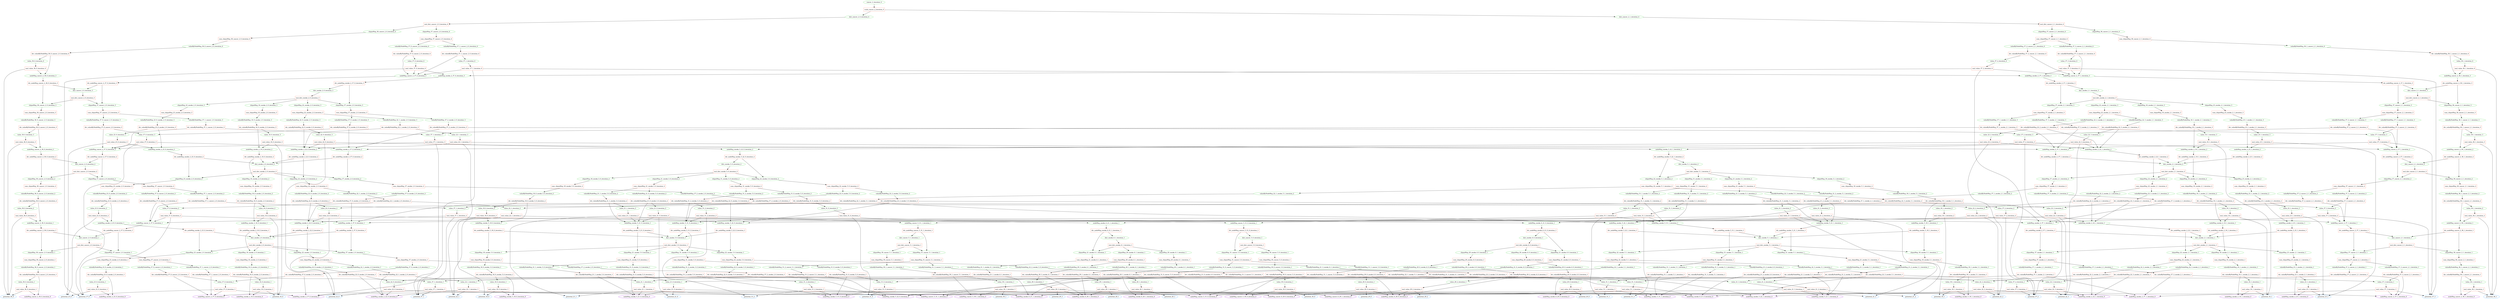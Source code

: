 digraph G {
0 [label="cancer_2_iteration_4", shape=oval, color=limegreen];
1 [label="scale_cancer_2_iteration_4", shape=box, color=tomato];
2 [label="dist_cancer_2_0_iteration_4", shape=oval, color=limegreen];
3 [label="mul_dist_cancer_2_0_iteration_4", shape=box, color=tomato];
4 [label="cliqueMsg_36_cancer_2_0_iteration_4", shape=oval, color=limegreen];
5 [label="sum_cliqueMsg_36_cancer_2_0_iteration_4", shape=box, color=tomato];
6 [label="valueByNodeMsg_36_0_cancer_2_0_iteration_4", shape=oval, color=limegreen];
7 [label="div_valueByNodeMsg_36_0_cancer_2_0_iteration_4", shape=box, color=tomato];
8 [label="value_36_0_iteration_4", shape=oval, color=limegreen];
9 [label="mul_value_36_0_iteration_4", shape=box, color=tomato];
10 [label="potential_36_0", shape=oval, color=dodgerblue];
11 [label="nodeMsg_cancer_2_36_0_iteration_3", shape=oval, color=limegreen];
12 [label="div_nodeMsg_cancer_2_36_0_iteration_3", shape=box, color=tomato];
13 [label="dist_cancer_2_0_iteration_3", shape=oval, color=limegreen];
14 [label="mul_dist_cancer_2_0_iteration_3", shape=box, color=tomato];
15 [label="cliqueMsg_36_cancer_2_0_iteration_3", shape=oval, color=limegreen];
16 [label="sum_cliqueMsg_36_cancer_2_0_iteration_3", shape=box, color=tomato];
17 [label="valueByNodeMsg_36_0_cancer_2_0_iteration_3", shape=oval, color=limegreen];
18 [label="div_valueByNodeMsg_36_0_cancer_2_0_iteration_3", shape=box, color=tomato];
19 [label="value_36_0_iteration_3", shape=oval, color=limegreen];
20 [label="mul_value_36_0_iteration_3", shape=box, color=tomato];
21 [label="nodeMsg_cancer_2_36_0_iteration_2", shape=oval, color=limegreen];
22 [label="div_nodeMsg_cancer_2_36_0_iteration_2", shape=box, color=tomato];
23 [label="dist_cancer_2_0_iteration_2", shape=oval, color=limegreen];
24 [label="mul_dist_cancer_2_0_iteration_2", shape=box, color=tomato];
25 [label="cliqueMsg_36_cancer_2_0_iteration_2", shape=oval, color=limegreen];
26 [label="sum_cliqueMsg_36_cancer_2_0_iteration_2", shape=box, color=tomato];
27 [label="valueByNodeMsg_36_0_cancer_2_0_iteration_2", shape=oval, color=limegreen];
28 [label="div_valueByNodeMsg_36_0_cancer_2_0_iteration_2", shape=box, color=tomato];
29 [label="value_36_0_iteration_2", shape=oval, color=limegreen];
30 [label="mul_value_36_0_iteration_2", shape=box, color=tomato];
31 [label="nodeMsg_cancer_2_36_0_iteration_1", shape=oval, color=limegreen];
32 [label="div_nodeMsg_cancer_2_36_0_iteration_1", shape=box, color=tomato];
33 [label="dist_cancer_2_0_iteration_1", shape=oval, color=limegreen];
34 [label="mul_dist_cancer_2_0_iteration_1", shape=box, color=tomato];
35 [label="cliqueMsg_36_cancer_2_0_iteration_1", shape=oval, color=limegreen];
36 [label="sum_cliqueMsg_36_cancer_2_0_iteration_1", shape=box, color=tomato];
37 [label="valueByNodeMsg_36_0_cancer_2_0_iteration_1", shape=oval, color=limegreen];
38 [label="div_valueByNodeMsg_36_0_cancer_2_0_iteration_1", shape=box, color=tomato];
39 [label="value_36_0_iteration_1", shape=oval, color=limegreen];
40 [label="mul_value_36_0_iteration_1", shape=box, color=tomato];
41 [label="nodeMsg_cancer_2_36_0_iteration_0", shape=oval, color=darkviolet];
42 [label="cliqueMsg_37_cancer_2_0_iteration_1", shape=oval, color=limegreen];
43 [label="sum_cliqueMsg_37_cancer_2_0_iteration_1", shape=box, color=tomato];
44 [label="valueByNodeMsg_37_0_cancer_2_0_iteration_1", shape=oval, color=limegreen];
45 [label="div_valueByNodeMsg_37_0_cancer_2_0_iteration_1", shape=box, color=tomato];
46 [label="value_37_0_iteration_1", shape=oval, color=limegreen];
47 [label="mul_value_37_0_iteration_1", shape=box, color=tomato];
48 [label="potential_37_0", shape=oval, color=dodgerblue];
49 [label="nodeMsg_smoke_2_37_0_iteration_0", shape=oval, color=darkviolet];
50 [label="nodeMsg_cancer_2_37_0_iteration_0", shape=oval, color=darkviolet];
51 [label="valueByNodeMsg_37_1_cancer_2_0_iteration_1", shape=oval, color=limegreen];
52 [label="div_valueByNodeMsg_37_1_cancer_2_0_iteration_1", shape=box, color=tomato];
53 [label="value_37_1_iteration_1", shape=oval, color=limegreen];
54 [label="mul_value_37_1_iteration_1", shape=box, color=tomato];
55 [label="potential_37_1", shape=oval, color=dodgerblue];
56 [label="nodeMsg_smoke_2_37_1_iteration_0", shape=oval, color=darkviolet];
57 [label="cliqueMsg_37_cancer_2_0_iteration_2", shape=oval, color=limegreen];
58 [label="sum_cliqueMsg_37_cancer_2_0_iteration_2", shape=box, color=tomato];
59 [label="valueByNodeMsg_37_0_cancer_2_0_iteration_2", shape=oval, color=limegreen];
60 [label="div_valueByNodeMsg_37_0_cancer_2_0_iteration_2", shape=box, color=tomato];
61 [label="value_37_0_iteration_2", shape=oval, color=limegreen];
62 [label="mul_value_37_0_iteration_2", shape=box, color=tomato];
63 [label="nodeMsg_smoke_2_37_0_iteration_1", shape=oval, color=limegreen];
64 [label="div_nodeMsg_smoke_2_37_0_iteration_1", shape=box, color=tomato];
65 [label="dist_smoke_2_0_iteration_1", shape=oval, color=limegreen];
66 [label="mul_dist_smoke_2_0_iteration_1", shape=box, color=tomato];
67 [label="cliqueMsg_16_smoke_2_0_iteration_1", shape=oval, color=limegreen];
68 [label="sum_cliqueMsg_16_smoke_2_0_iteration_1", shape=box, color=tomato];
69 [label="valueByNodeMsg_16_0_smoke_2_0_iteration_1", shape=oval, color=limegreen];
70 [label="div_valueByNodeMsg_16_0_smoke_2_0_iteration_1", shape=box, color=tomato];
71 [label="value_16_0_iteration_1", shape=oval, color=limegreen];
72 [label="mul_value_16_0_iteration_1", shape=box, color=tomato];
73 [label="potential_16_0", shape=oval, color=dodgerblue];
74 [label="nodeMsg_smoke_2_16_0_iteration_0", shape=oval, color=darkviolet];
75 [label="cliqueMsg_22_smoke_2_0_iteration_1", shape=oval, color=limegreen];
76 [label="sum_cliqueMsg_22_smoke_2_0_iteration_1", shape=box, color=tomato];
77 [label="valueByNodeMsg_22_0_smoke_2_0_iteration_1", shape=oval, color=limegreen];
78 [label="div_valueByNodeMsg_22_0_smoke_2_0_iteration_1", shape=box, color=tomato];
79 [label="value_22_0_iteration_1", shape=oval, color=limegreen];
80 [label="mul_value_22_0_iteration_1", shape=box, color=tomato];
81 [label="potential_22_0", shape=oval, color=dodgerblue];
82 [label="nodeMsg_smoke_5_22_0_iteration_0", shape=oval, color=darkviolet];
83 [label="nodeMsg_smoke_2_22_0_iteration_0", shape=oval, color=darkviolet];
84 [label="valueByNodeMsg_22_1_smoke_2_0_iteration_1", shape=oval, color=limegreen];
85 [label="div_valueByNodeMsg_22_1_smoke_2_0_iteration_1", shape=box, color=tomato];
86 [label="value_22_1_iteration_1", shape=oval, color=limegreen];
87 [label="mul_value_22_1_iteration_1", shape=box, color=tomato];
88 [label="potential_22_1", shape=oval, color=dodgerblue];
89 [label="nodeMsg_smoke_5_22_1_iteration_0", shape=oval, color=darkviolet];
90 [label="cliqueMsg_23_smoke_2_0_iteration_1", shape=oval, color=limegreen];
91 [label="sum_cliqueMsg_23_smoke_2_0_iteration_1", shape=box, color=tomato];
92 [label="valueByNodeMsg_23_0_smoke_2_0_iteration_1", shape=oval, color=limegreen];
93 [label="div_valueByNodeMsg_23_0_smoke_2_0_iteration_1", shape=box, color=tomato];
94 [label="value_23_0_iteration_1", shape=oval, color=limegreen];
95 [label="mul_value_23_0_iteration_1", shape=box, color=tomato];
96 [label="potential_23_0", shape=oval, color=dodgerblue];
97 [label="nodeMsg_smoke_2_23_0_iteration_0", shape=oval, color=darkviolet];
98 [label="cliqueMsg_37_smoke_2_0_iteration_1", shape=oval, color=limegreen];
99 [label="sum_cliqueMsg_37_smoke_2_0_iteration_1", shape=box, color=tomato];
100 [label="valueByNodeMsg_37_0_smoke_2_0_iteration_1", shape=oval, color=limegreen];
101 [label="div_valueByNodeMsg_37_0_smoke_2_0_iteration_1", shape=box, color=tomato];
102 [label="valueByNodeMsg_37_2_smoke_2_0_iteration_1", shape=oval, color=limegreen];
103 [label="div_valueByNodeMsg_37_2_smoke_2_0_iteration_1", shape=box, color=tomato];
104 [label="value_37_2_iteration_1", shape=oval, color=limegreen];
105 [label="mul_value_37_2_iteration_1", shape=box, color=tomato];
106 [label="potential_37_2", shape=oval, color=dodgerblue];
107 [label="nodeMsg_cancer_2_37_1_iteration_0", shape=oval, color=darkviolet];
108 [label="nodeMsg_cancer_2_37_0_iteration_1", shape=oval, color=limegreen];
109 [label="div_nodeMsg_cancer_2_37_0_iteration_1", shape=box, color=tomato];
110 [label="valueByNodeMsg_37_1_cancer_2_0_iteration_2", shape=oval, color=limegreen];
111 [label="div_valueByNodeMsg_37_1_cancer_2_0_iteration_2", shape=box, color=tomato];
112 [label="value_37_1_iteration_2", shape=oval, color=limegreen];
113 [label="mul_value_37_1_iteration_2", shape=box, color=tomato];
114 [label="nodeMsg_smoke_2_37_1_iteration_1", shape=oval, color=limegreen];
115 [label="div_nodeMsg_smoke_2_37_1_iteration_1", shape=box, color=tomato];
116 [label="dist_smoke_2_1_iteration_1", shape=oval, color=limegreen];
117 [label="mul_dist_smoke_2_1_iteration_1", shape=box, color=tomato];
118 [label="cliqueMsg_16_smoke_2_1_iteration_1", shape=oval, color=limegreen];
119 [label="sum_cliqueMsg_16_smoke_2_1_iteration_1", shape=box, color=tomato];
120 [label="valueByNodeMsg_16_1_smoke_2_1_iteration_1", shape=oval, color=limegreen];
121 [label="div_valueByNodeMsg_16_1_smoke_2_1_iteration_1", shape=box, color=tomato];
122 [label="value_16_1_iteration_1", shape=oval, color=limegreen];
123 [label="mul_value_16_1_iteration_1", shape=box, color=tomato];
124 [label="potential_16_1", shape=oval, color=dodgerblue];
125 [label="nodeMsg_smoke_2_16_1_iteration_0", shape=oval, color=darkviolet];
126 [label="cliqueMsg_22_smoke_2_1_iteration_1", shape=oval, color=limegreen];
127 [label="sum_cliqueMsg_22_smoke_2_1_iteration_1", shape=box, color=tomato];
128 [label="valueByNodeMsg_22_2_smoke_2_1_iteration_1", shape=oval, color=limegreen];
129 [label="div_valueByNodeMsg_22_2_smoke_2_1_iteration_1", shape=box, color=tomato];
130 [label="value_22_2_iteration_1", shape=oval, color=limegreen];
131 [label="mul_value_22_2_iteration_1", shape=box, color=tomato];
132 [label="potential_22_2", shape=oval, color=dodgerblue];
133 [label="nodeMsg_smoke_2_22_1_iteration_0", shape=oval, color=darkviolet];
134 [label="valueByNodeMsg_22_3_smoke_2_1_iteration_1", shape=oval, color=limegreen];
135 [label="div_valueByNodeMsg_22_3_smoke_2_1_iteration_1", shape=box, color=tomato];
136 [label="value_22_3_iteration_1", shape=oval, color=limegreen];
137 [label="mul_value_22_3_iteration_1", shape=box, color=tomato];
138 [label="potential_22_3", shape=oval, color=dodgerblue];
139 [label="cliqueMsg_23_smoke_2_1_iteration_1", shape=oval, color=limegreen];
140 [label="sum_cliqueMsg_23_smoke_2_1_iteration_1", shape=box, color=tomato];
141 [label="valueByNodeMsg_23_1_smoke_2_1_iteration_1", shape=oval, color=limegreen];
142 [label="div_valueByNodeMsg_23_1_smoke_2_1_iteration_1", shape=box, color=tomato];
143 [label="value_23_1_iteration_1", shape=oval, color=limegreen];
144 [label="mul_value_23_1_iteration_1", shape=box, color=tomato];
145 [label="potential_23_1", shape=oval, color=dodgerblue];
146 [label="nodeMsg_smoke_2_23_1_iteration_0", shape=oval, color=darkviolet];
147 [label="cliqueMsg_37_smoke_2_1_iteration_1", shape=oval, color=limegreen];
148 [label="sum_cliqueMsg_37_smoke_2_1_iteration_1", shape=box, color=tomato];
149 [label="valueByNodeMsg_37_1_smoke_2_1_iteration_1", shape=oval, color=limegreen];
150 [label="div_valueByNodeMsg_37_1_smoke_2_1_iteration_1", shape=box, color=tomato];
151 [label="valueByNodeMsg_37_3_smoke_2_1_iteration_1", shape=oval, color=limegreen];
152 [label="div_valueByNodeMsg_37_3_smoke_2_1_iteration_1", shape=box, color=tomato];
153 [label="value_37_3_iteration_1", shape=oval, color=limegreen];
154 [label="mul_value_37_3_iteration_1", shape=box, color=tomato];
155 [label="potential_37_3", shape=oval, color=dodgerblue];
156 [label="cliqueMsg_37_cancer_2_0_iteration_3", shape=oval, color=limegreen];
157 [label="sum_cliqueMsg_37_cancer_2_0_iteration_3", shape=box, color=tomato];
158 [label="valueByNodeMsg_37_0_cancer_2_0_iteration_3", shape=oval, color=limegreen];
159 [label="div_valueByNodeMsg_37_0_cancer_2_0_iteration_3", shape=box, color=tomato];
160 [label="value_37_0_iteration_3", shape=oval, color=limegreen];
161 [label="mul_value_37_0_iteration_3", shape=box, color=tomato];
162 [label="nodeMsg_smoke_2_37_0_iteration_2", shape=oval, color=limegreen];
163 [label="div_nodeMsg_smoke_2_37_0_iteration_2", shape=box, color=tomato];
164 [label="dist_smoke_2_0_iteration_2", shape=oval, color=limegreen];
165 [label="mul_dist_smoke_2_0_iteration_2", shape=box, color=tomato];
166 [label="cliqueMsg_16_smoke_2_0_iteration_2", shape=oval, color=limegreen];
167 [label="sum_cliqueMsg_16_smoke_2_0_iteration_2", shape=box, color=tomato];
168 [label="valueByNodeMsg_16_0_smoke_2_0_iteration_2", shape=oval, color=limegreen];
169 [label="div_valueByNodeMsg_16_0_smoke_2_0_iteration_2", shape=box, color=tomato];
170 [label="value_16_0_iteration_2", shape=oval, color=limegreen];
171 [label="mul_value_16_0_iteration_2", shape=box, color=tomato];
172 [label="nodeMsg_smoke_2_16_0_iteration_1", shape=oval, color=limegreen];
173 [label="div_nodeMsg_smoke_2_16_0_iteration_1", shape=box, color=tomato];
174 [label="cliqueMsg_22_smoke_2_0_iteration_2", shape=oval, color=limegreen];
175 [label="sum_cliqueMsg_22_smoke_2_0_iteration_2", shape=box, color=tomato];
176 [label="valueByNodeMsg_22_0_smoke_2_0_iteration_2", shape=oval, color=limegreen];
177 [label="div_valueByNodeMsg_22_0_smoke_2_0_iteration_2", shape=box, color=tomato];
178 [label="value_22_0_iteration_2", shape=oval, color=limegreen];
179 [label="mul_value_22_0_iteration_2", shape=box, color=tomato];
180 [label="nodeMsg_smoke_5_22_0_iteration_1", shape=oval, color=limegreen];
181 [label="div_nodeMsg_smoke_5_22_0_iteration_1", shape=box, color=tomato];
182 [label="dist_smoke_5_0_iteration_1", shape=oval, color=limegreen];
183 [label="mul_dist_smoke_5_0_iteration_1", shape=box, color=tomato];
184 [label="cliqueMsg_18_smoke_5_0_iteration_1", shape=oval, color=limegreen];
185 [label="sum_cliqueMsg_18_smoke_5_0_iteration_1", shape=box, color=tomato];
186 [label="valueByNodeMsg_18_0_smoke_5_0_iteration_1", shape=oval, color=limegreen];
187 [label="div_valueByNodeMsg_18_0_smoke_5_0_iteration_1", shape=box, color=tomato];
188 [label="value_18_0_iteration_1", shape=oval, color=limegreen];
189 [label="mul_value_18_0_iteration_1", shape=box, color=tomato];
190 [label="potential_18_0", shape=oval, color=dodgerblue];
191 [label="nodeMsg_smoke_5_18_0_iteration_0", shape=oval, color=darkviolet];
192 [label="cliqueMsg_21_smoke_5_0_iteration_1", shape=oval, color=limegreen];
193 [label="sum_cliqueMsg_21_smoke_5_0_iteration_1", shape=box, color=tomato];
194 [label="valueByNodeMsg_21_0_smoke_5_0_iteration_1", shape=oval, color=limegreen];
195 [label="div_valueByNodeMsg_21_0_smoke_5_0_iteration_1", shape=box, color=tomato];
196 [label="value_21_0_iteration_1", shape=oval, color=limegreen];
197 [label="mul_value_21_0_iteration_1", shape=box, color=tomato];
198 [label="potential_21_0", shape=oval, color=dodgerblue];
199 [label="nodeMsg_smoke_6_21_0_iteration_0", shape=oval, color=darkviolet];
200 [label="nodeMsg_smoke_5_21_0_iteration_0", shape=oval, color=darkviolet];
201 [label="valueByNodeMsg_21_1_smoke_5_0_iteration_1", shape=oval, color=limegreen];
202 [label="div_valueByNodeMsg_21_1_smoke_5_0_iteration_1", shape=box, color=tomato];
203 [label="value_21_1_iteration_1", shape=oval, color=limegreen];
204 [label="mul_value_21_1_iteration_1", shape=box, color=tomato];
205 [label="potential_21_1", shape=oval, color=dodgerblue];
206 [label="nodeMsg_smoke_6_21_1_iteration_0", shape=oval, color=darkviolet];
207 [label="cliqueMsg_22_smoke_5_0_iteration_1", shape=oval, color=limegreen];
208 [label="sum_cliqueMsg_22_smoke_5_0_iteration_1", shape=box, color=tomato];
209 [label="valueByNodeMsg_22_0_smoke_5_0_iteration_1", shape=oval, color=limegreen];
210 [label="div_valueByNodeMsg_22_0_smoke_5_0_iteration_1", shape=box, color=tomato];
211 [label="valueByNodeMsg_22_2_smoke_5_0_iteration_1", shape=oval, color=limegreen];
212 [label="div_valueByNodeMsg_22_2_smoke_5_0_iteration_1", shape=box, color=tomato];
213 [label="cliqueMsg_31_smoke_5_0_iteration_1", shape=oval, color=limegreen];
214 [label="sum_cliqueMsg_31_smoke_5_0_iteration_1", shape=box, color=tomato];
215 [label="valueByNodeMsg_31_0_smoke_5_0_iteration_1", shape=oval, color=limegreen];
216 [label="div_valueByNodeMsg_31_0_smoke_5_0_iteration_1", shape=box, color=tomato];
217 [label="value_31_0_iteration_1", shape=oval, color=limegreen];
218 [label="mul_value_31_0_iteration_1", shape=box, color=tomato];
219 [label="potential_31_0", shape=oval, color=dodgerblue];
220 [label="nodeMsg_smoke_5_31_0_iteration_0", shape=oval, color=darkviolet];
221 [label="nodeMsg_cancer_5_31_0_iteration_0", shape=oval, color=darkviolet];
222 [label="valueByNodeMsg_31_2_smoke_5_0_iteration_1", shape=oval, color=limegreen];
223 [label="div_valueByNodeMsg_31_2_smoke_5_0_iteration_1", shape=box, color=tomato];
224 [label="value_31_2_iteration_1", shape=oval, color=limegreen];
225 [label="mul_value_31_2_iteration_1", shape=box, color=tomato];
226 [label="potential_31_2", shape=oval, color=dodgerblue];
227 [label="nodeMsg_cancer_5_31_1_iteration_0", shape=oval, color=darkviolet];
228 [label="nodeMsg_smoke_2_22_0_iteration_1", shape=oval, color=limegreen];
229 [label="div_nodeMsg_smoke_2_22_0_iteration_1", shape=box, color=tomato];
230 [label="valueByNodeMsg_22_1_smoke_2_0_iteration_2", shape=oval, color=limegreen];
231 [label="div_valueByNodeMsg_22_1_smoke_2_0_iteration_2", shape=box, color=tomato];
232 [label="value_22_1_iteration_2", shape=oval, color=limegreen];
233 [label="mul_value_22_1_iteration_2", shape=box, color=tomato];
234 [label="nodeMsg_smoke_5_22_1_iteration_1", shape=oval, color=limegreen];
235 [label="div_nodeMsg_smoke_5_22_1_iteration_1", shape=box, color=tomato];
236 [label="dist_smoke_5_1_iteration_1", shape=oval, color=limegreen];
237 [label="mul_dist_smoke_5_1_iteration_1", shape=box, color=tomato];
238 [label="cliqueMsg_18_smoke_5_1_iteration_1", shape=oval, color=limegreen];
239 [label="sum_cliqueMsg_18_smoke_5_1_iteration_1", shape=box, color=tomato];
240 [label="valueByNodeMsg_18_1_smoke_5_1_iteration_1", shape=oval, color=limegreen];
241 [label="div_valueByNodeMsg_18_1_smoke_5_1_iteration_1", shape=box, color=tomato];
242 [label="value_18_1_iteration_1", shape=oval, color=limegreen];
243 [label="mul_value_18_1_iteration_1", shape=box, color=tomato];
244 [label="potential_18_1", shape=oval, color=dodgerblue];
245 [label="nodeMsg_smoke_5_18_1_iteration_0", shape=oval, color=darkviolet];
246 [label="cliqueMsg_21_smoke_5_1_iteration_1", shape=oval, color=limegreen];
247 [label="sum_cliqueMsg_21_smoke_5_1_iteration_1", shape=box, color=tomato];
248 [label="valueByNodeMsg_21_2_smoke_5_1_iteration_1", shape=oval, color=limegreen];
249 [label="div_valueByNodeMsg_21_2_smoke_5_1_iteration_1", shape=box, color=tomato];
250 [label="value_21_2_iteration_1", shape=oval, color=limegreen];
251 [label="mul_value_21_2_iteration_1", shape=box, color=tomato];
252 [label="potential_21_2", shape=oval, color=dodgerblue];
253 [label="nodeMsg_smoke_5_21_1_iteration_0", shape=oval, color=darkviolet];
254 [label="valueByNodeMsg_21_3_smoke_5_1_iteration_1", shape=oval, color=limegreen];
255 [label="div_valueByNodeMsg_21_3_smoke_5_1_iteration_1", shape=box, color=tomato];
256 [label="value_21_3_iteration_1", shape=oval, color=limegreen];
257 [label="mul_value_21_3_iteration_1", shape=box, color=tomato];
258 [label="potential_21_3", shape=oval, color=dodgerblue];
259 [label="cliqueMsg_22_smoke_5_1_iteration_1", shape=oval, color=limegreen];
260 [label="sum_cliqueMsg_22_smoke_5_1_iteration_1", shape=box, color=tomato];
261 [label="valueByNodeMsg_22_1_smoke_5_1_iteration_1", shape=oval, color=limegreen];
262 [label="div_valueByNodeMsg_22_1_smoke_5_1_iteration_1", shape=box, color=tomato];
263 [label="valueByNodeMsg_22_3_smoke_5_1_iteration_1", shape=oval, color=limegreen];
264 [label="div_valueByNodeMsg_22_3_smoke_5_1_iteration_1", shape=box, color=tomato];
265 [label="cliqueMsg_31_smoke_5_1_iteration_1", shape=oval, color=limegreen];
266 [label="sum_cliqueMsg_31_smoke_5_1_iteration_1", shape=box, color=tomato];
267 [label="valueByNodeMsg_31_1_smoke_5_1_iteration_1", shape=oval, color=limegreen];
268 [label="div_valueByNodeMsg_31_1_smoke_5_1_iteration_1", shape=box, color=tomato];
269 [label="value_31_1_iteration_1", shape=oval, color=limegreen];
270 [label="mul_value_31_1_iteration_1", shape=box, color=tomato];
271 [label="potential_31_1", shape=oval, color=dodgerblue];
272 [label="nodeMsg_smoke_5_31_1_iteration_0", shape=oval, color=darkviolet];
273 [label="valueByNodeMsg_31_3_smoke_5_1_iteration_1", shape=oval, color=limegreen];
274 [label="div_valueByNodeMsg_31_3_smoke_5_1_iteration_1", shape=box, color=tomato];
275 [label="value_31_3_iteration_1", shape=oval, color=limegreen];
276 [label="mul_value_31_3_iteration_1", shape=box, color=tomato];
277 [label="potential_31_3", shape=oval, color=dodgerblue];
278 [label="cliqueMsg_23_smoke_2_0_iteration_2", shape=oval, color=limegreen];
279 [label="sum_cliqueMsg_23_smoke_2_0_iteration_2", shape=box, color=tomato];
280 [label="valueByNodeMsg_23_0_smoke_2_0_iteration_2", shape=oval, color=limegreen];
281 [label="div_valueByNodeMsg_23_0_smoke_2_0_iteration_2", shape=box, color=tomato];
282 [label="value_23_0_iteration_2", shape=oval, color=limegreen];
283 [label="mul_value_23_0_iteration_2", shape=box, color=tomato];
284 [label="nodeMsg_smoke_2_23_0_iteration_1", shape=oval, color=limegreen];
285 [label="div_nodeMsg_smoke_2_23_0_iteration_1", shape=box, color=tomato];
286 [label="cliqueMsg_37_smoke_2_0_iteration_2", shape=oval, color=limegreen];
287 [label="sum_cliqueMsg_37_smoke_2_0_iteration_2", shape=box, color=tomato];
288 [label="valueByNodeMsg_37_0_smoke_2_0_iteration_2", shape=oval, color=limegreen];
289 [label="div_valueByNodeMsg_37_0_smoke_2_0_iteration_2", shape=box, color=tomato];
290 [label="valueByNodeMsg_37_2_smoke_2_0_iteration_2", shape=oval, color=limegreen];
291 [label="div_valueByNodeMsg_37_2_smoke_2_0_iteration_2", shape=box, color=tomato];
292 [label="value_37_2_iteration_2", shape=oval, color=limegreen];
293 [label="mul_value_37_2_iteration_2", shape=box, color=tomato];
294 [label="nodeMsg_cancer_2_37_1_iteration_1", shape=oval, color=limegreen];
295 [label="div_nodeMsg_cancer_2_37_1_iteration_1", shape=box, color=tomato];
296 [label="dist_cancer_2_1_iteration_1", shape=oval, color=limegreen];
297 [label="mul_dist_cancer_2_1_iteration_1", shape=box, color=tomato];
298 [label="cliqueMsg_36_cancer_2_1_iteration_1", shape=oval, color=limegreen];
299 [label="sum_cliqueMsg_36_cancer_2_1_iteration_1", shape=box, color=tomato];
300 [label="valueByNodeMsg_36_1_cancer_2_1_iteration_1", shape=oval, color=limegreen];
301 [label="div_valueByNodeMsg_36_1_cancer_2_1_iteration_1", shape=box, color=tomato];
302 [label="value_36_1_iteration_1", shape=oval, color=limegreen];
303 [label="mul_value_36_1_iteration_1", shape=box, color=tomato];
304 [label="potential_36_1", shape=oval, color=dodgerblue];
305 [label="nodeMsg_cancer_2_36_1_iteration_0", shape=oval, color=darkviolet];
306 [label="cliqueMsg_37_cancer_2_1_iteration_1", shape=oval, color=limegreen];
307 [label="sum_cliqueMsg_37_cancer_2_1_iteration_1", shape=box, color=tomato];
308 [label="valueByNodeMsg_37_2_cancer_2_1_iteration_1", shape=oval, color=limegreen];
309 [label="div_valueByNodeMsg_37_2_cancer_2_1_iteration_1", shape=box, color=tomato];
310 [label="valueByNodeMsg_37_3_cancer_2_1_iteration_1", shape=oval, color=limegreen];
311 [label="div_valueByNodeMsg_37_3_cancer_2_1_iteration_1", shape=box, color=tomato];
312 [label="nodeMsg_cancer_2_37_0_iteration_2", shape=oval, color=limegreen];
313 [label="div_nodeMsg_cancer_2_37_0_iteration_2", shape=box, color=tomato];
314 [label="valueByNodeMsg_37_1_cancer_2_0_iteration_3", shape=oval, color=limegreen];
315 [label="div_valueByNodeMsg_37_1_cancer_2_0_iteration_3", shape=box, color=tomato];
316 [label="value_37_1_iteration_3", shape=oval, color=limegreen];
317 [label="mul_value_37_1_iteration_3", shape=box, color=tomato];
318 [label="nodeMsg_smoke_2_37_1_iteration_2", shape=oval, color=limegreen];
319 [label="div_nodeMsg_smoke_2_37_1_iteration_2", shape=box, color=tomato];
320 [label="dist_smoke_2_1_iteration_2", shape=oval, color=limegreen];
321 [label="mul_dist_smoke_2_1_iteration_2", shape=box, color=tomato];
322 [label="cliqueMsg_16_smoke_2_1_iteration_2", shape=oval, color=limegreen];
323 [label="sum_cliqueMsg_16_smoke_2_1_iteration_2", shape=box, color=tomato];
324 [label="valueByNodeMsg_16_1_smoke_2_1_iteration_2", shape=oval, color=limegreen];
325 [label="div_valueByNodeMsg_16_1_smoke_2_1_iteration_2", shape=box, color=tomato];
326 [label="value_16_1_iteration_2", shape=oval, color=limegreen];
327 [label="mul_value_16_1_iteration_2", shape=box, color=tomato];
328 [label="nodeMsg_smoke_2_16_1_iteration_1", shape=oval, color=limegreen];
329 [label="div_nodeMsg_smoke_2_16_1_iteration_1", shape=box, color=tomato];
330 [label="cliqueMsg_22_smoke_2_1_iteration_2", shape=oval, color=limegreen];
331 [label="sum_cliqueMsg_22_smoke_2_1_iteration_2", shape=box, color=tomato];
332 [label="valueByNodeMsg_22_2_smoke_2_1_iteration_2", shape=oval, color=limegreen];
333 [label="div_valueByNodeMsg_22_2_smoke_2_1_iteration_2", shape=box, color=tomato];
334 [label="value_22_2_iteration_2", shape=oval, color=limegreen];
335 [label="mul_value_22_2_iteration_2", shape=box, color=tomato];
336 [label="nodeMsg_smoke_2_22_1_iteration_1", shape=oval, color=limegreen];
337 [label="div_nodeMsg_smoke_2_22_1_iteration_1", shape=box, color=tomato];
338 [label="valueByNodeMsg_22_3_smoke_2_1_iteration_2", shape=oval, color=limegreen];
339 [label="div_valueByNodeMsg_22_3_smoke_2_1_iteration_2", shape=box, color=tomato];
340 [label="value_22_3_iteration_2", shape=oval, color=limegreen];
341 [label="mul_value_22_3_iteration_2", shape=box, color=tomato];
342 [label="cliqueMsg_23_smoke_2_1_iteration_2", shape=oval, color=limegreen];
343 [label="sum_cliqueMsg_23_smoke_2_1_iteration_2", shape=box, color=tomato];
344 [label="valueByNodeMsg_23_1_smoke_2_1_iteration_2", shape=oval, color=limegreen];
345 [label="div_valueByNodeMsg_23_1_smoke_2_1_iteration_2", shape=box, color=tomato];
346 [label="value_23_1_iteration_2", shape=oval, color=limegreen];
347 [label="mul_value_23_1_iteration_2", shape=box, color=tomato];
348 [label="nodeMsg_smoke_2_23_1_iteration_1", shape=oval, color=limegreen];
349 [label="div_nodeMsg_smoke_2_23_1_iteration_1", shape=box, color=tomato];
350 [label="cliqueMsg_37_smoke_2_1_iteration_2", shape=oval, color=limegreen];
351 [label="sum_cliqueMsg_37_smoke_2_1_iteration_2", shape=box, color=tomato];
352 [label="valueByNodeMsg_37_1_smoke_2_1_iteration_2", shape=oval, color=limegreen];
353 [label="div_valueByNodeMsg_37_1_smoke_2_1_iteration_2", shape=box, color=tomato];
354 [label="valueByNodeMsg_37_3_smoke_2_1_iteration_2", shape=oval, color=limegreen];
355 [label="div_valueByNodeMsg_37_3_smoke_2_1_iteration_2", shape=box, color=tomato];
356 [label="value_37_3_iteration_2", shape=oval, color=limegreen];
357 [label="mul_value_37_3_iteration_2", shape=box, color=tomato];
358 [label="cliqueMsg_37_cancer_2_0_iteration_4", shape=oval, color=limegreen];
359 [label="sum_cliqueMsg_37_cancer_2_0_iteration_4", shape=box, color=tomato];
360 [label="valueByNodeMsg_37_0_cancer_2_0_iteration_4", shape=oval, color=limegreen];
361 [label="div_valueByNodeMsg_37_0_cancer_2_0_iteration_4", shape=box, color=tomato];
362 [label="value_37_0_iteration_4", shape=oval, color=limegreen];
363 [label="mul_value_37_0_iteration_4", shape=box, color=tomato];
364 [label="nodeMsg_smoke_2_37_0_iteration_3", shape=oval, color=limegreen];
365 [label="div_nodeMsg_smoke_2_37_0_iteration_3", shape=box, color=tomato];
366 [label="dist_smoke_2_0_iteration_3", shape=oval, color=limegreen];
367 [label="mul_dist_smoke_2_0_iteration_3", shape=box, color=tomato];
368 [label="cliqueMsg_16_smoke_2_0_iteration_3", shape=oval, color=limegreen];
369 [label="sum_cliqueMsg_16_smoke_2_0_iteration_3", shape=box, color=tomato];
370 [label="valueByNodeMsg_16_0_smoke_2_0_iteration_3", shape=oval, color=limegreen];
371 [label="div_valueByNodeMsg_16_0_smoke_2_0_iteration_3", shape=box, color=tomato];
372 [label="value_16_0_iteration_3", shape=oval, color=limegreen];
373 [label="mul_value_16_0_iteration_3", shape=box, color=tomato];
374 [label="nodeMsg_smoke_2_16_0_iteration_2", shape=oval, color=limegreen];
375 [label="div_nodeMsg_smoke_2_16_0_iteration_2", shape=box, color=tomato];
376 [label="cliqueMsg_22_smoke_2_0_iteration_3", shape=oval, color=limegreen];
377 [label="sum_cliqueMsg_22_smoke_2_0_iteration_3", shape=box, color=tomato];
378 [label="valueByNodeMsg_22_0_smoke_2_0_iteration_3", shape=oval, color=limegreen];
379 [label="div_valueByNodeMsg_22_0_smoke_2_0_iteration_3", shape=box, color=tomato];
380 [label="value_22_0_iteration_3", shape=oval, color=limegreen];
381 [label="mul_value_22_0_iteration_3", shape=box, color=tomato];
382 [label="nodeMsg_smoke_5_22_0_iteration_2", shape=oval, color=limegreen];
383 [label="div_nodeMsg_smoke_5_22_0_iteration_2", shape=box, color=tomato];
384 [label="dist_smoke_5_0_iteration_2", shape=oval, color=limegreen];
385 [label="mul_dist_smoke_5_0_iteration_2", shape=box, color=tomato];
386 [label="cliqueMsg_18_smoke_5_0_iteration_2", shape=oval, color=limegreen];
387 [label="sum_cliqueMsg_18_smoke_5_0_iteration_2", shape=box, color=tomato];
388 [label="valueByNodeMsg_18_0_smoke_5_0_iteration_2", shape=oval, color=limegreen];
389 [label="div_valueByNodeMsg_18_0_smoke_5_0_iteration_2", shape=box, color=tomato];
390 [label="value_18_0_iteration_2", shape=oval, color=limegreen];
391 [label="mul_value_18_0_iteration_2", shape=box, color=tomato];
392 [label="nodeMsg_smoke_5_18_0_iteration_1", shape=oval, color=limegreen];
393 [label="div_nodeMsg_smoke_5_18_0_iteration_1", shape=box, color=tomato];
394 [label="cliqueMsg_21_smoke_5_0_iteration_2", shape=oval, color=limegreen];
395 [label="sum_cliqueMsg_21_smoke_5_0_iteration_2", shape=box, color=tomato];
396 [label="valueByNodeMsg_21_0_smoke_5_0_iteration_2", shape=oval, color=limegreen];
397 [label="div_valueByNodeMsg_21_0_smoke_5_0_iteration_2", shape=box, color=tomato];
398 [label="value_21_0_iteration_2", shape=oval, color=limegreen];
399 [label="mul_value_21_0_iteration_2", shape=box, color=tomato];
400 [label="nodeMsg_smoke_6_21_0_iteration_1", shape=oval, color=limegreen];
401 [label="div_nodeMsg_smoke_6_21_0_iteration_1", shape=box, color=tomato];
402 [label="dist_smoke_6_0_iteration_1", shape=oval, color=limegreen];
403 [label="mul_dist_smoke_6_0_iteration_1", shape=box, color=tomato];
404 [label="cliqueMsg_20_smoke_6_0_iteration_1", shape=oval, color=limegreen];
405 [label="sum_cliqueMsg_20_smoke_6_0_iteration_1", shape=box, color=tomato];
406 [label="valueByNodeMsg_20_0_smoke_6_0_iteration_1", shape=oval, color=limegreen];
407 [label="div_valueByNodeMsg_20_0_smoke_6_0_iteration_1", shape=box, color=tomato];
408 [label="value_20_0_iteration_1", shape=oval, color=limegreen];
409 [label="mul_value_20_0_iteration_1", shape=box, color=tomato];
410 [label="potential_20_0", shape=oval, color=dodgerblue];
411 [label="nodeMsg_smoke_6_20_0_iteration_0", shape=oval, color=darkviolet];
412 [label="cliqueMsg_21_smoke_6_0_iteration_1", shape=oval, color=limegreen];
413 [label="sum_cliqueMsg_21_smoke_6_0_iteration_1", shape=box, color=tomato];
414 [label="valueByNodeMsg_21_0_smoke_6_0_iteration_1", shape=oval, color=limegreen];
415 [label="div_valueByNodeMsg_21_0_smoke_6_0_iteration_1", shape=box, color=tomato];
416 [label="valueByNodeMsg_21_2_smoke_6_0_iteration_1", shape=oval, color=limegreen];
417 [label="div_valueByNodeMsg_21_2_smoke_6_0_iteration_1", shape=box, color=tomato];
418 [label="cliqueMsg_29_smoke_6_0_iteration_1", shape=oval, color=limegreen];
419 [label="sum_cliqueMsg_29_smoke_6_0_iteration_1", shape=box, color=tomato];
420 [label="valueByNodeMsg_29_0_smoke_6_0_iteration_1", shape=oval, color=limegreen];
421 [label="div_valueByNodeMsg_29_0_smoke_6_0_iteration_1", shape=box, color=tomato];
422 [label="value_29_0_iteration_1", shape=oval, color=limegreen];
423 [label="mul_value_29_0_iteration_1", shape=box, color=tomato];
424 [label="potential_29_0", shape=oval, color=dodgerblue];
425 [label="nodeMsg_smoke_6_29_0_iteration_0", shape=oval, color=darkviolet];
426 [label="nodeMsg_cancer_6_29_0_iteration_0", shape=oval, color=darkviolet];
427 [label="valueByNodeMsg_29_2_smoke_6_0_iteration_1", shape=oval, color=limegreen];
428 [label="div_valueByNodeMsg_29_2_smoke_6_0_iteration_1", shape=box, color=tomato];
429 [label="value_29_2_iteration_1", shape=oval, color=limegreen];
430 [label="mul_value_29_2_iteration_1", shape=box, color=tomato];
431 [label="potential_29_2", shape=oval, color=dodgerblue];
432 [label="nodeMsg_cancer_6_29_1_iteration_0", shape=oval, color=darkviolet];
433 [label="nodeMsg_smoke_5_21_0_iteration_1", shape=oval, color=limegreen];
434 [label="div_nodeMsg_smoke_5_21_0_iteration_1", shape=box, color=tomato];
435 [label="valueByNodeMsg_21_1_smoke_5_0_iteration_2", shape=oval, color=limegreen];
436 [label="div_valueByNodeMsg_21_1_smoke_5_0_iteration_2", shape=box, color=tomato];
437 [label="value_21_1_iteration_2", shape=oval, color=limegreen];
438 [label="mul_value_21_1_iteration_2", shape=box, color=tomato];
439 [label="nodeMsg_smoke_6_21_1_iteration_1", shape=oval, color=limegreen];
440 [label="div_nodeMsg_smoke_6_21_1_iteration_1", shape=box, color=tomato];
441 [label="dist_smoke_6_1_iteration_1", shape=oval, color=limegreen];
442 [label="mul_dist_smoke_6_1_iteration_1", shape=box, color=tomato];
443 [label="cliqueMsg_20_smoke_6_1_iteration_1", shape=oval, color=limegreen];
444 [label="sum_cliqueMsg_20_smoke_6_1_iteration_1", shape=box, color=tomato];
445 [label="valueByNodeMsg_20_1_smoke_6_1_iteration_1", shape=oval, color=limegreen];
446 [label="div_valueByNodeMsg_20_1_smoke_6_1_iteration_1", shape=box, color=tomato];
447 [label="value_20_1_iteration_1", shape=oval, color=limegreen];
448 [label="mul_value_20_1_iteration_1", shape=box, color=tomato];
449 [label="potential_20_1", shape=oval, color=dodgerblue];
450 [label="nodeMsg_smoke_6_20_1_iteration_0", shape=oval, color=darkviolet];
451 [label="cliqueMsg_21_smoke_6_1_iteration_1", shape=oval, color=limegreen];
452 [label="sum_cliqueMsg_21_smoke_6_1_iteration_1", shape=box, color=tomato];
453 [label="valueByNodeMsg_21_1_smoke_6_1_iteration_1", shape=oval, color=limegreen];
454 [label="div_valueByNodeMsg_21_1_smoke_6_1_iteration_1", shape=box, color=tomato];
455 [label="valueByNodeMsg_21_3_smoke_6_1_iteration_1", shape=oval, color=limegreen];
456 [label="div_valueByNodeMsg_21_3_smoke_6_1_iteration_1", shape=box, color=tomato];
457 [label="cliqueMsg_29_smoke_6_1_iteration_1", shape=oval, color=limegreen];
458 [label="sum_cliqueMsg_29_smoke_6_1_iteration_1", shape=box, color=tomato];
459 [label="valueByNodeMsg_29_1_smoke_6_1_iteration_1", shape=oval, color=limegreen];
460 [label="div_valueByNodeMsg_29_1_smoke_6_1_iteration_1", shape=box, color=tomato];
461 [label="value_29_1_iteration_1", shape=oval, color=limegreen];
462 [label="mul_value_29_1_iteration_1", shape=box, color=tomato];
463 [label="potential_29_1", shape=oval, color=dodgerblue];
464 [label="nodeMsg_smoke_6_29_1_iteration_0", shape=oval, color=darkviolet];
465 [label="valueByNodeMsg_29_3_smoke_6_1_iteration_1", shape=oval, color=limegreen];
466 [label="div_valueByNodeMsg_29_3_smoke_6_1_iteration_1", shape=box, color=tomato];
467 [label="value_29_3_iteration_1", shape=oval, color=limegreen];
468 [label="mul_value_29_3_iteration_1", shape=box, color=tomato];
469 [label="potential_29_3", shape=oval, color=dodgerblue];
470 [label="cliqueMsg_22_smoke_5_0_iteration_2", shape=oval, color=limegreen];
471 [label="sum_cliqueMsg_22_smoke_5_0_iteration_2", shape=box, color=tomato];
472 [label="valueByNodeMsg_22_0_smoke_5_0_iteration_2", shape=oval, color=limegreen];
473 [label="div_valueByNodeMsg_22_0_smoke_5_0_iteration_2", shape=box, color=tomato];
474 [label="valueByNodeMsg_22_2_smoke_5_0_iteration_2", shape=oval, color=limegreen];
475 [label="div_valueByNodeMsg_22_2_smoke_5_0_iteration_2", shape=box, color=tomato];
476 [label="cliqueMsg_31_smoke_5_0_iteration_2", shape=oval, color=limegreen];
477 [label="sum_cliqueMsg_31_smoke_5_0_iteration_2", shape=box, color=tomato];
478 [label="valueByNodeMsg_31_0_smoke_5_0_iteration_2", shape=oval, color=limegreen];
479 [label="div_valueByNodeMsg_31_0_smoke_5_0_iteration_2", shape=box, color=tomato];
480 [label="value_31_0_iteration_2", shape=oval, color=limegreen];
481 [label="mul_value_31_0_iteration_2", shape=box, color=tomato];
482 [label="nodeMsg_smoke_5_31_0_iteration_1", shape=oval, color=limegreen];
483 [label="div_nodeMsg_smoke_5_31_0_iteration_1", shape=box, color=tomato];
484 [label="nodeMsg_cancer_5_31_0_iteration_1", shape=oval, color=limegreen];
485 [label="div_nodeMsg_cancer_5_31_0_iteration_1", shape=box, color=tomato];
486 [label="dist_cancer_5_0_iteration_1", shape=oval, color=limegreen];
487 [label="mul_dist_cancer_5_0_iteration_1", shape=box, color=tomato];
488 [label="cliqueMsg_30_cancer_5_0_iteration_1", shape=oval, color=limegreen];
489 [label="sum_cliqueMsg_30_cancer_5_0_iteration_1", shape=box, color=tomato];
490 [label="valueByNodeMsg_30_0_cancer_5_0_iteration_1", shape=oval, color=limegreen];
491 [label="div_valueByNodeMsg_30_0_cancer_5_0_iteration_1", shape=box, color=tomato];
492 [label="value_30_0_iteration_1", shape=oval, color=limegreen];
493 [label="mul_value_30_0_iteration_1", shape=box, color=tomato];
494 [label="potential_30_0", shape=oval, color=dodgerblue];
495 [label="nodeMsg_cancer_5_30_0_iteration_0", shape=oval, color=darkviolet];
496 [label="cliqueMsg_31_cancer_5_0_iteration_1", shape=oval, color=limegreen];
497 [label="sum_cliqueMsg_31_cancer_5_0_iteration_1", shape=box, color=tomato];
498 [label="valueByNodeMsg_31_0_cancer_5_0_iteration_1", shape=oval, color=limegreen];
499 [label="div_valueByNodeMsg_31_0_cancer_5_0_iteration_1", shape=box, color=tomato];
500 [label="valueByNodeMsg_31_1_cancer_5_0_iteration_1", shape=oval, color=limegreen];
501 [label="div_valueByNodeMsg_31_1_cancer_5_0_iteration_1", shape=box, color=tomato];
502 [label="valueByNodeMsg_31_2_smoke_5_0_iteration_2", shape=oval, color=limegreen];
503 [label="div_valueByNodeMsg_31_2_smoke_5_0_iteration_2", shape=box, color=tomato];
504 [label="value_31_2_iteration_2", shape=oval, color=limegreen];
505 [label="mul_value_31_2_iteration_2", shape=box, color=tomato];
506 [label="nodeMsg_cancer_5_31_1_iteration_1", shape=oval, color=limegreen];
507 [label="div_nodeMsg_cancer_5_31_1_iteration_1", shape=box, color=tomato];
508 [label="dist_cancer_5_1_iteration_1", shape=oval, color=limegreen];
509 [label="mul_dist_cancer_5_1_iteration_1", shape=box, color=tomato];
510 [label="cliqueMsg_30_cancer_5_1_iteration_1", shape=oval, color=limegreen];
511 [label="sum_cliqueMsg_30_cancer_5_1_iteration_1", shape=box, color=tomato];
512 [label="valueByNodeMsg_30_1_cancer_5_1_iteration_1", shape=oval, color=limegreen];
513 [label="div_valueByNodeMsg_30_1_cancer_5_1_iteration_1", shape=box, color=tomato];
514 [label="value_30_1_iteration_1", shape=oval, color=limegreen];
515 [label="mul_value_30_1_iteration_1", shape=box, color=tomato];
516 [label="potential_30_1", shape=oval, color=dodgerblue];
517 [label="nodeMsg_cancer_5_30_1_iteration_0", shape=oval, color=darkviolet];
518 [label="cliqueMsg_31_cancer_5_1_iteration_1", shape=oval, color=limegreen];
519 [label="sum_cliqueMsg_31_cancer_5_1_iteration_1", shape=box, color=tomato];
520 [label="valueByNodeMsg_31_2_cancer_5_1_iteration_1", shape=oval, color=limegreen];
521 [label="div_valueByNodeMsg_31_2_cancer_5_1_iteration_1", shape=box, color=tomato];
522 [label="valueByNodeMsg_31_3_cancer_5_1_iteration_1", shape=oval, color=limegreen];
523 [label="div_valueByNodeMsg_31_3_cancer_5_1_iteration_1", shape=box, color=tomato];
524 [label="nodeMsg_smoke_2_22_0_iteration_2", shape=oval, color=limegreen];
525 [label="div_nodeMsg_smoke_2_22_0_iteration_2", shape=box, color=tomato];
526 [label="valueByNodeMsg_22_1_smoke_2_0_iteration_3", shape=oval, color=limegreen];
527 [label="div_valueByNodeMsg_22_1_smoke_2_0_iteration_3", shape=box, color=tomato];
528 [label="value_22_1_iteration_3", shape=oval, color=limegreen];
529 [label="mul_value_22_1_iteration_3", shape=box, color=tomato];
530 [label="nodeMsg_smoke_5_22_1_iteration_2", shape=oval, color=limegreen];
531 [label="div_nodeMsg_smoke_5_22_1_iteration_2", shape=box, color=tomato];
532 [label="dist_smoke_5_1_iteration_2", shape=oval, color=limegreen];
533 [label="mul_dist_smoke_5_1_iteration_2", shape=box, color=tomato];
534 [label="cliqueMsg_18_smoke_5_1_iteration_2", shape=oval, color=limegreen];
535 [label="sum_cliqueMsg_18_smoke_5_1_iteration_2", shape=box, color=tomato];
536 [label="valueByNodeMsg_18_1_smoke_5_1_iteration_2", shape=oval, color=limegreen];
537 [label="div_valueByNodeMsg_18_1_smoke_5_1_iteration_2", shape=box, color=tomato];
538 [label="value_18_1_iteration_2", shape=oval, color=limegreen];
539 [label="mul_value_18_1_iteration_2", shape=box, color=tomato];
540 [label="nodeMsg_smoke_5_18_1_iteration_1", shape=oval, color=limegreen];
541 [label="div_nodeMsg_smoke_5_18_1_iteration_1", shape=box, color=tomato];
542 [label="cliqueMsg_21_smoke_5_1_iteration_2", shape=oval, color=limegreen];
543 [label="sum_cliqueMsg_21_smoke_5_1_iteration_2", shape=box, color=tomato];
544 [label="valueByNodeMsg_21_2_smoke_5_1_iteration_2", shape=oval, color=limegreen];
545 [label="div_valueByNodeMsg_21_2_smoke_5_1_iteration_2", shape=box, color=tomato];
546 [label="value_21_2_iteration_2", shape=oval, color=limegreen];
547 [label="mul_value_21_2_iteration_2", shape=box, color=tomato];
548 [label="nodeMsg_smoke_5_21_1_iteration_1", shape=oval, color=limegreen];
549 [label="div_nodeMsg_smoke_5_21_1_iteration_1", shape=box, color=tomato];
550 [label="valueByNodeMsg_21_3_smoke_5_1_iteration_2", shape=oval, color=limegreen];
551 [label="div_valueByNodeMsg_21_3_smoke_5_1_iteration_2", shape=box, color=tomato];
552 [label="value_21_3_iteration_2", shape=oval, color=limegreen];
553 [label="mul_value_21_3_iteration_2", shape=box, color=tomato];
554 [label="cliqueMsg_22_smoke_5_1_iteration_2", shape=oval, color=limegreen];
555 [label="sum_cliqueMsg_22_smoke_5_1_iteration_2", shape=box, color=tomato];
556 [label="valueByNodeMsg_22_1_smoke_5_1_iteration_2", shape=oval, color=limegreen];
557 [label="div_valueByNodeMsg_22_1_smoke_5_1_iteration_2", shape=box, color=tomato];
558 [label="valueByNodeMsg_22_3_smoke_5_1_iteration_2", shape=oval, color=limegreen];
559 [label="div_valueByNodeMsg_22_3_smoke_5_1_iteration_2", shape=box, color=tomato];
560 [label="cliqueMsg_31_smoke_5_1_iteration_2", shape=oval, color=limegreen];
561 [label="sum_cliqueMsg_31_smoke_5_1_iteration_2", shape=box, color=tomato];
562 [label="valueByNodeMsg_31_1_smoke_5_1_iteration_2", shape=oval, color=limegreen];
563 [label="div_valueByNodeMsg_31_1_smoke_5_1_iteration_2", shape=box, color=tomato];
564 [label="value_31_1_iteration_2", shape=oval, color=limegreen];
565 [label="mul_value_31_1_iteration_2", shape=box, color=tomato];
566 [label="nodeMsg_smoke_5_31_1_iteration_1", shape=oval, color=limegreen];
567 [label="div_nodeMsg_smoke_5_31_1_iteration_1", shape=box, color=tomato];
568 [label="valueByNodeMsg_31_3_smoke_5_1_iteration_2", shape=oval, color=limegreen];
569 [label="div_valueByNodeMsg_31_3_smoke_5_1_iteration_2", shape=box, color=tomato];
570 [label="value_31_3_iteration_2", shape=oval, color=limegreen];
571 [label="mul_value_31_3_iteration_2", shape=box, color=tomato];
572 [label="cliqueMsg_23_smoke_2_0_iteration_3", shape=oval, color=limegreen];
573 [label="sum_cliqueMsg_23_smoke_2_0_iteration_3", shape=box, color=tomato];
574 [label="valueByNodeMsg_23_0_smoke_2_0_iteration_3", shape=oval, color=limegreen];
575 [label="div_valueByNodeMsg_23_0_smoke_2_0_iteration_3", shape=box, color=tomato];
576 [label="value_23_0_iteration_3", shape=oval, color=limegreen];
577 [label="mul_value_23_0_iteration_3", shape=box, color=tomato];
578 [label="nodeMsg_smoke_2_23_0_iteration_2", shape=oval, color=limegreen];
579 [label="div_nodeMsg_smoke_2_23_0_iteration_2", shape=box, color=tomato];
580 [label="cliqueMsg_37_smoke_2_0_iteration_3", shape=oval, color=limegreen];
581 [label="sum_cliqueMsg_37_smoke_2_0_iteration_3", shape=box, color=tomato];
582 [label="valueByNodeMsg_37_0_smoke_2_0_iteration_3", shape=oval, color=limegreen];
583 [label="div_valueByNodeMsg_37_0_smoke_2_0_iteration_3", shape=box, color=tomato];
584 [label="valueByNodeMsg_37_2_smoke_2_0_iteration_3", shape=oval, color=limegreen];
585 [label="div_valueByNodeMsg_37_2_smoke_2_0_iteration_3", shape=box, color=tomato];
586 [label="value_37_2_iteration_3", shape=oval, color=limegreen];
587 [label="mul_value_37_2_iteration_3", shape=box, color=tomato];
588 [label="nodeMsg_cancer_2_37_1_iteration_2", shape=oval, color=limegreen];
589 [label="div_nodeMsg_cancer_2_37_1_iteration_2", shape=box, color=tomato];
590 [label="dist_cancer_2_1_iteration_2", shape=oval, color=limegreen];
591 [label="mul_dist_cancer_2_1_iteration_2", shape=box, color=tomato];
592 [label="cliqueMsg_36_cancer_2_1_iteration_2", shape=oval, color=limegreen];
593 [label="sum_cliqueMsg_36_cancer_2_1_iteration_2", shape=box, color=tomato];
594 [label="valueByNodeMsg_36_1_cancer_2_1_iteration_2", shape=oval, color=limegreen];
595 [label="div_valueByNodeMsg_36_1_cancer_2_1_iteration_2", shape=box, color=tomato];
596 [label="value_36_1_iteration_2", shape=oval, color=limegreen];
597 [label="mul_value_36_1_iteration_2", shape=box, color=tomato];
598 [label="nodeMsg_cancer_2_36_1_iteration_1", shape=oval, color=limegreen];
599 [label="div_nodeMsg_cancer_2_36_1_iteration_1", shape=box, color=tomato];
600 [label="cliqueMsg_37_cancer_2_1_iteration_2", shape=oval, color=limegreen];
601 [label="sum_cliqueMsg_37_cancer_2_1_iteration_2", shape=box, color=tomato];
602 [label="valueByNodeMsg_37_2_cancer_2_1_iteration_2", shape=oval, color=limegreen];
603 [label="div_valueByNodeMsg_37_2_cancer_2_1_iteration_2", shape=box, color=tomato];
604 [label="valueByNodeMsg_37_3_cancer_2_1_iteration_2", shape=oval, color=limegreen];
605 [label="div_valueByNodeMsg_37_3_cancer_2_1_iteration_2", shape=box, color=tomato];
606 [label="nodeMsg_cancer_2_37_0_iteration_3", shape=oval, color=limegreen];
607 [label="div_nodeMsg_cancer_2_37_0_iteration_3", shape=box, color=tomato];
608 [label="valueByNodeMsg_37_1_cancer_2_0_iteration_4", shape=oval, color=limegreen];
609 [label="div_valueByNodeMsg_37_1_cancer_2_0_iteration_4", shape=box, color=tomato];
610 [label="value_37_1_iteration_4", shape=oval, color=limegreen];
611 [label="mul_value_37_1_iteration_4", shape=box, color=tomato];
612 [label="nodeMsg_smoke_2_37_1_iteration_3", shape=oval, color=limegreen];
613 [label="div_nodeMsg_smoke_2_37_1_iteration_3", shape=box, color=tomato];
614 [label="dist_smoke_2_1_iteration_3", shape=oval, color=limegreen];
615 [label="mul_dist_smoke_2_1_iteration_3", shape=box, color=tomato];
616 [label="cliqueMsg_16_smoke_2_1_iteration_3", shape=oval, color=limegreen];
617 [label="sum_cliqueMsg_16_smoke_2_1_iteration_3", shape=box, color=tomato];
618 [label="valueByNodeMsg_16_1_smoke_2_1_iteration_3", shape=oval, color=limegreen];
619 [label="div_valueByNodeMsg_16_1_smoke_2_1_iteration_3", shape=box, color=tomato];
620 [label="value_16_1_iteration_3", shape=oval, color=limegreen];
621 [label="mul_value_16_1_iteration_3", shape=box, color=tomato];
622 [label="nodeMsg_smoke_2_16_1_iteration_2", shape=oval, color=limegreen];
623 [label="div_nodeMsg_smoke_2_16_1_iteration_2", shape=box, color=tomato];
624 [label="cliqueMsg_22_smoke_2_1_iteration_3", shape=oval, color=limegreen];
625 [label="sum_cliqueMsg_22_smoke_2_1_iteration_3", shape=box, color=tomato];
626 [label="valueByNodeMsg_22_2_smoke_2_1_iteration_3", shape=oval, color=limegreen];
627 [label="div_valueByNodeMsg_22_2_smoke_2_1_iteration_3", shape=box, color=tomato];
628 [label="value_22_2_iteration_3", shape=oval, color=limegreen];
629 [label="mul_value_22_2_iteration_3", shape=box, color=tomato];
630 [label="nodeMsg_smoke_2_22_1_iteration_2", shape=oval, color=limegreen];
631 [label="div_nodeMsg_smoke_2_22_1_iteration_2", shape=box, color=tomato];
632 [label="valueByNodeMsg_22_3_smoke_2_1_iteration_3", shape=oval, color=limegreen];
633 [label="div_valueByNodeMsg_22_3_smoke_2_1_iteration_3", shape=box, color=tomato];
634 [label="value_22_3_iteration_3", shape=oval, color=limegreen];
635 [label="mul_value_22_3_iteration_3", shape=box, color=tomato];
636 [label="cliqueMsg_23_smoke_2_1_iteration_3", shape=oval, color=limegreen];
637 [label="sum_cliqueMsg_23_smoke_2_1_iteration_3", shape=box, color=tomato];
638 [label="valueByNodeMsg_23_1_smoke_2_1_iteration_3", shape=oval, color=limegreen];
639 [label="div_valueByNodeMsg_23_1_smoke_2_1_iteration_3", shape=box, color=tomato];
640 [label="value_23_1_iteration_3", shape=oval, color=limegreen];
641 [label="mul_value_23_1_iteration_3", shape=box, color=tomato];
642 [label="nodeMsg_smoke_2_23_1_iteration_2", shape=oval, color=limegreen];
643 [label="div_nodeMsg_smoke_2_23_1_iteration_2", shape=box, color=tomato];
644 [label="cliqueMsg_37_smoke_2_1_iteration_3", shape=oval, color=limegreen];
645 [label="sum_cliqueMsg_37_smoke_2_1_iteration_3", shape=box, color=tomato];
646 [label="valueByNodeMsg_37_1_smoke_2_1_iteration_3", shape=oval, color=limegreen];
647 [label="div_valueByNodeMsg_37_1_smoke_2_1_iteration_3", shape=box, color=tomato];
648 [label="valueByNodeMsg_37_3_smoke_2_1_iteration_3", shape=oval, color=limegreen];
649 [label="div_valueByNodeMsg_37_3_smoke_2_1_iteration_3", shape=box, color=tomato];
650 [label="value_37_3_iteration_3", shape=oval, color=limegreen];
651 [label="mul_value_37_3_iteration_3", shape=box, color=tomato];
652 [label="dist_cancer_2_1_iteration_4", shape=oval, color=limegreen];
653 [label="mul_dist_cancer_2_1_iteration_4", shape=box, color=tomato];
654 [label="cliqueMsg_36_cancer_2_1_iteration_4", shape=oval, color=limegreen];
655 [label="sum_cliqueMsg_36_cancer_2_1_iteration_4", shape=box, color=tomato];
656 [label="valueByNodeMsg_36_1_cancer_2_1_iteration_4", shape=oval, color=limegreen];
657 [label="div_valueByNodeMsg_36_1_cancer_2_1_iteration_4", shape=box, color=tomato];
658 [label="value_36_1_iteration_4", shape=oval, color=limegreen];
659 [label="mul_value_36_1_iteration_4", shape=box, color=tomato];
660 [label="nodeMsg_cancer_2_36_1_iteration_3", shape=oval, color=limegreen];
661 [label="div_nodeMsg_cancer_2_36_1_iteration_3", shape=box, color=tomato];
662 [label="dist_cancer_2_1_iteration_3", shape=oval, color=limegreen];
663 [label="mul_dist_cancer_2_1_iteration_3", shape=box, color=tomato];
664 [label="cliqueMsg_36_cancer_2_1_iteration_3", shape=oval, color=limegreen];
665 [label="sum_cliqueMsg_36_cancer_2_1_iteration_3", shape=box, color=tomato];
666 [label="valueByNodeMsg_36_1_cancer_2_1_iteration_3", shape=oval, color=limegreen];
667 [label="div_valueByNodeMsg_36_1_cancer_2_1_iteration_3", shape=box, color=tomato];
668 [label="value_36_1_iteration_3", shape=oval, color=limegreen];
669 [label="mul_value_36_1_iteration_3", shape=box, color=tomato];
670 [label="nodeMsg_cancer_2_36_1_iteration_2", shape=oval, color=limegreen];
671 [label="div_nodeMsg_cancer_2_36_1_iteration_2", shape=box, color=tomato];
672 [label="cliqueMsg_37_cancer_2_1_iteration_3", shape=oval, color=limegreen];
673 [label="sum_cliqueMsg_37_cancer_2_1_iteration_3", shape=box, color=tomato];
674 [label="valueByNodeMsg_37_2_cancer_2_1_iteration_3", shape=oval, color=limegreen];
675 [label="div_valueByNodeMsg_37_2_cancer_2_1_iteration_3", shape=box, color=tomato];
676 [label="valueByNodeMsg_37_3_cancer_2_1_iteration_3", shape=oval, color=limegreen];
677 [label="div_valueByNodeMsg_37_3_cancer_2_1_iteration_3", shape=box, color=tomato];
678 [label="cliqueMsg_37_cancer_2_1_iteration_4", shape=oval, color=limegreen];
679 [label="sum_cliqueMsg_37_cancer_2_1_iteration_4", shape=box, color=tomato];
680 [label="valueByNodeMsg_37_2_cancer_2_1_iteration_4", shape=oval, color=limegreen];
681 [label="div_valueByNodeMsg_37_2_cancer_2_1_iteration_4", shape=box, color=tomato];
682 [label="value_37_2_iteration_4", shape=oval, color=limegreen];
683 [label="mul_value_37_2_iteration_4", shape=box, color=tomato];
684 [label="nodeMsg_cancer_2_37_1_iteration_3", shape=oval, color=limegreen];
685 [label="div_nodeMsg_cancer_2_37_1_iteration_3", shape=box, color=tomato];
686 [label="valueByNodeMsg_37_3_cancer_2_1_iteration_4", shape=oval, color=limegreen];
687 [label="div_valueByNodeMsg_37_3_cancer_2_1_iteration_4", shape=box, color=tomato];
688 [label="value_37_3_iteration_4", shape=oval, color=limegreen];
689 [label="mul_value_37_3_iteration_4", shape=box, color=tomato];
0->1 ;
1->2 ;
1->652 ;
2->3 ;
3->4 ;
3->358 ;
4->5 ;
5->6 ;
6->7 ;
7->8 ;
7->11 ;
8->9 ;
9->10 ;
9->11 ;
11->12 ;
12->13 ;
12->15 ;
13->14 ;
14->15 ;
14->156 ;
15->16 ;
16->17 ;
17->18 ;
18->19 ;
18->21 ;
19->20 ;
20->10 ;
20->21 ;
21->22 ;
22->23 ;
22->25 ;
23->24 ;
24->25 ;
24->57 ;
25->26 ;
26->27 ;
27->28 ;
28->29 ;
28->31 ;
29->30 ;
30->10 ;
30->31 ;
31->32 ;
32->33 ;
32->35 ;
33->34 ;
34->35 ;
34->42 ;
35->36 ;
36->37 ;
37->38 ;
38->39 ;
38->41 ;
39->40 ;
40->10 ;
40->41 ;
42->43 ;
43->44 ;
43->51 ;
44->45 ;
45->46 ;
45->50 ;
46->47 ;
47->48 ;
47->49 ;
47->50 ;
51->52 ;
52->53 ;
52->50 ;
53->54 ;
54->55 ;
54->56 ;
54->50 ;
57->58 ;
58->59 ;
58->110 ;
59->60 ;
60->61 ;
60->108 ;
61->62 ;
62->48 ;
62->63 ;
62->108 ;
63->64 ;
64->65 ;
64->98 ;
65->66 ;
66->67 ;
66->75 ;
66->90 ;
66->98 ;
67->68 ;
68->69 ;
69->70 ;
70->71 ;
70->74 ;
71->72 ;
72->73 ;
72->74 ;
75->76 ;
76->77 ;
76->84 ;
77->78 ;
78->79 ;
78->83 ;
79->80 ;
80->81 ;
80->82 ;
80->83 ;
84->85 ;
85->86 ;
85->83 ;
86->87 ;
87->88 ;
87->89 ;
87->83 ;
90->91 ;
91->92 ;
92->93 ;
93->94 ;
93->97 ;
94->95 ;
95->96 ;
95->97 ;
98->99 ;
99->100 ;
99->102 ;
100->101 ;
101->46 ;
101->49 ;
102->103 ;
103->104 ;
103->49 ;
104->105 ;
105->106 ;
105->49 ;
105->107 ;
108->109 ;
109->33 ;
109->42 ;
110->111 ;
111->112 ;
111->108 ;
112->113 ;
113->55 ;
113->114 ;
113->108 ;
114->115 ;
115->116 ;
115->147 ;
116->117 ;
117->118 ;
117->126 ;
117->139 ;
117->147 ;
118->119 ;
119->120 ;
120->121 ;
121->122 ;
121->125 ;
122->123 ;
123->124 ;
123->125 ;
126->127 ;
127->128 ;
127->134 ;
128->129 ;
129->130 ;
129->133 ;
130->131 ;
131->132 ;
131->82 ;
131->133 ;
134->135 ;
135->136 ;
135->133 ;
136->137 ;
137->138 ;
137->89 ;
137->133 ;
139->140 ;
140->141 ;
141->142 ;
142->143 ;
142->146 ;
143->144 ;
144->145 ;
144->146 ;
147->148 ;
148->149 ;
148->151 ;
149->150 ;
150->53 ;
150->56 ;
151->152 ;
152->153 ;
152->56 ;
153->154 ;
154->155 ;
154->56 ;
154->107 ;
156->157 ;
157->158 ;
157->314 ;
158->159 ;
159->160 ;
159->312 ;
160->161 ;
161->48 ;
161->162 ;
161->312 ;
162->163 ;
163->164 ;
163->286 ;
164->165 ;
165->166 ;
165->174 ;
165->278 ;
165->286 ;
166->167 ;
167->168 ;
168->169 ;
169->170 ;
169->172 ;
170->171 ;
171->73 ;
171->172 ;
172->173 ;
173->65 ;
173->67 ;
174->175 ;
175->176 ;
175->230 ;
176->177 ;
177->178 ;
177->228 ;
178->179 ;
179->81 ;
179->180 ;
179->228 ;
180->181 ;
181->182 ;
181->207 ;
182->183 ;
183->184 ;
183->192 ;
183->207 ;
183->213 ;
184->185 ;
185->186 ;
186->187 ;
187->188 ;
187->191 ;
188->189 ;
189->190 ;
189->191 ;
192->193 ;
193->194 ;
193->201 ;
194->195 ;
195->196 ;
195->200 ;
196->197 ;
197->198 ;
197->199 ;
197->200 ;
201->202 ;
202->203 ;
202->200 ;
203->204 ;
204->205 ;
204->206 ;
204->200 ;
207->208 ;
208->209 ;
208->211 ;
209->210 ;
210->79 ;
210->82 ;
211->212 ;
212->130 ;
212->82 ;
213->214 ;
214->215 ;
214->222 ;
215->216 ;
216->217 ;
216->220 ;
217->218 ;
218->219 ;
218->220 ;
218->221 ;
222->223 ;
223->224 ;
223->220 ;
224->225 ;
225->226 ;
225->220 ;
225->227 ;
228->229 ;
229->65 ;
229->75 ;
230->231 ;
231->232 ;
231->228 ;
232->233 ;
233->88 ;
233->234 ;
233->228 ;
234->235 ;
235->236 ;
235->259 ;
236->237 ;
237->238 ;
237->246 ;
237->259 ;
237->265 ;
238->239 ;
239->240 ;
240->241 ;
241->242 ;
241->245 ;
242->243 ;
243->244 ;
243->245 ;
246->247 ;
247->248 ;
247->254 ;
248->249 ;
249->250 ;
249->253 ;
250->251 ;
251->252 ;
251->199 ;
251->253 ;
254->255 ;
255->256 ;
255->253 ;
256->257 ;
257->258 ;
257->206 ;
257->253 ;
259->260 ;
260->261 ;
260->263 ;
261->262 ;
262->86 ;
262->89 ;
263->264 ;
264->136 ;
264->89 ;
265->266 ;
266->267 ;
266->273 ;
267->268 ;
268->269 ;
268->272 ;
269->270 ;
270->271 ;
270->272 ;
270->221 ;
273->274 ;
274->275 ;
274->272 ;
275->276 ;
276->277 ;
276->272 ;
276->227 ;
278->279 ;
279->280 ;
280->281 ;
281->282 ;
281->284 ;
282->283 ;
283->96 ;
283->284 ;
284->285 ;
285->65 ;
285->90 ;
286->287 ;
287->288 ;
287->290 ;
288->289 ;
289->61 ;
289->63 ;
290->291 ;
291->292 ;
291->63 ;
292->293 ;
293->106 ;
293->63 ;
293->294 ;
294->295 ;
295->296 ;
295->306 ;
296->297 ;
297->298 ;
297->306 ;
298->299 ;
299->300 ;
300->301 ;
301->302 ;
301->305 ;
302->303 ;
303->304 ;
303->305 ;
306->307 ;
307->308 ;
307->310 ;
308->309 ;
309->104 ;
309->107 ;
310->311 ;
311->153 ;
311->107 ;
312->313 ;
313->23 ;
313->57 ;
314->315 ;
315->316 ;
315->312 ;
316->317 ;
317->55 ;
317->318 ;
317->312 ;
318->319 ;
319->320 ;
319->350 ;
320->321 ;
321->322 ;
321->330 ;
321->342 ;
321->350 ;
322->323 ;
323->324 ;
324->325 ;
325->326 ;
325->328 ;
326->327 ;
327->124 ;
327->328 ;
328->329 ;
329->116 ;
329->118 ;
330->331 ;
331->332 ;
331->338 ;
332->333 ;
333->334 ;
333->336 ;
334->335 ;
335->132 ;
335->180 ;
335->336 ;
336->337 ;
337->116 ;
337->126 ;
338->339 ;
339->340 ;
339->336 ;
340->341 ;
341->138 ;
341->234 ;
341->336 ;
342->343 ;
343->344 ;
344->345 ;
345->346 ;
345->348 ;
346->347 ;
347->145 ;
347->348 ;
348->349 ;
349->116 ;
349->139 ;
350->351 ;
351->352 ;
351->354 ;
352->353 ;
353->112 ;
353->114 ;
354->355 ;
355->356 ;
355->114 ;
356->357 ;
357->155 ;
357->114 ;
357->294 ;
358->359 ;
359->360 ;
359->608 ;
360->361 ;
361->362 ;
361->606 ;
362->363 ;
363->48 ;
363->364 ;
363->606 ;
364->365 ;
365->366 ;
365->580 ;
366->367 ;
367->368 ;
367->376 ;
367->572 ;
367->580 ;
368->369 ;
369->370 ;
370->371 ;
371->372 ;
371->374 ;
372->373 ;
373->73 ;
373->374 ;
374->375 ;
375->164 ;
375->166 ;
376->377 ;
377->378 ;
377->526 ;
378->379 ;
379->380 ;
379->524 ;
380->381 ;
381->81 ;
381->382 ;
381->524 ;
382->383 ;
383->384 ;
383->470 ;
384->385 ;
385->386 ;
385->394 ;
385->470 ;
385->476 ;
386->387 ;
387->388 ;
388->389 ;
389->390 ;
389->392 ;
390->391 ;
391->190 ;
391->392 ;
392->393 ;
393->182 ;
393->184 ;
394->395 ;
395->396 ;
395->435 ;
396->397 ;
397->398 ;
397->433 ;
398->399 ;
399->198 ;
399->400 ;
399->433 ;
400->401 ;
401->402 ;
401->412 ;
402->403 ;
403->404 ;
403->412 ;
403->418 ;
404->405 ;
405->406 ;
406->407 ;
407->408 ;
407->411 ;
408->409 ;
409->410 ;
409->411 ;
412->413 ;
413->414 ;
413->416 ;
414->415 ;
415->196 ;
415->199 ;
416->417 ;
417->250 ;
417->199 ;
418->419 ;
419->420 ;
419->427 ;
420->421 ;
421->422 ;
421->425 ;
422->423 ;
423->424 ;
423->425 ;
423->426 ;
427->428 ;
428->429 ;
428->425 ;
429->430 ;
430->431 ;
430->425 ;
430->432 ;
433->434 ;
434->182 ;
434->192 ;
435->436 ;
436->437 ;
436->433 ;
437->438 ;
438->205 ;
438->439 ;
438->433 ;
439->440 ;
440->441 ;
440->451 ;
441->442 ;
442->443 ;
442->451 ;
442->457 ;
443->444 ;
444->445 ;
445->446 ;
446->447 ;
446->450 ;
447->448 ;
448->449 ;
448->450 ;
451->452 ;
452->453 ;
452->455 ;
453->454 ;
454->203 ;
454->206 ;
455->456 ;
456->256 ;
456->206 ;
457->458 ;
458->459 ;
458->465 ;
459->460 ;
460->461 ;
460->464 ;
461->462 ;
462->463 ;
462->464 ;
462->426 ;
465->466 ;
466->467 ;
466->464 ;
467->468 ;
468->469 ;
468->464 ;
468->432 ;
470->471 ;
471->472 ;
471->474 ;
472->473 ;
473->178 ;
473->180 ;
474->475 ;
475->334 ;
475->180 ;
476->477 ;
477->478 ;
477->502 ;
478->479 ;
479->480 ;
479->482 ;
480->481 ;
481->219 ;
481->482 ;
481->484 ;
482->483 ;
483->182 ;
483->213 ;
484->485 ;
485->486 ;
485->496 ;
486->487 ;
487->488 ;
487->496 ;
488->489 ;
489->490 ;
490->491 ;
491->492 ;
491->495 ;
492->493 ;
493->494 ;
493->495 ;
496->497 ;
497->498 ;
497->500 ;
498->499 ;
499->217 ;
499->221 ;
500->501 ;
501->269 ;
501->221 ;
502->503 ;
503->504 ;
503->482 ;
504->505 ;
505->226 ;
505->482 ;
505->506 ;
506->507 ;
507->508 ;
507->518 ;
508->509 ;
509->510 ;
509->518 ;
510->511 ;
511->512 ;
512->513 ;
513->514 ;
513->517 ;
514->515 ;
515->516 ;
515->517 ;
518->519 ;
519->520 ;
519->522 ;
520->521 ;
521->224 ;
521->227 ;
522->523 ;
523->275 ;
523->227 ;
524->525 ;
525->164 ;
525->174 ;
526->527 ;
527->528 ;
527->524 ;
528->529 ;
529->88 ;
529->530 ;
529->524 ;
530->531 ;
531->532 ;
531->554 ;
532->533 ;
533->534 ;
533->542 ;
533->554 ;
533->560 ;
534->535 ;
535->536 ;
536->537 ;
537->538 ;
537->540 ;
538->539 ;
539->244 ;
539->540 ;
540->541 ;
541->236 ;
541->238 ;
542->543 ;
543->544 ;
543->550 ;
544->545 ;
545->546 ;
545->548 ;
546->547 ;
547->252 ;
547->400 ;
547->548 ;
548->549 ;
549->236 ;
549->246 ;
550->551 ;
551->552 ;
551->548 ;
552->553 ;
553->258 ;
553->439 ;
553->548 ;
554->555 ;
555->556 ;
555->558 ;
556->557 ;
557->232 ;
557->234 ;
558->559 ;
559->340 ;
559->234 ;
560->561 ;
561->562 ;
561->568 ;
562->563 ;
563->564 ;
563->566 ;
564->565 ;
565->271 ;
565->566 ;
565->484 ;
566->567 ;
567->236 ;
567->265 ;
568->569 ;
569->570 ;
569->566 ;
570->571 ;
571->277 ;
571->566 ;
571->506 ;
572->573 ;
573->574 ;
574->575 ;
575->576 ;
575->578 ;
576->577 ;
577->96 ;
577->578 ;
578->579 ;
579->164 ;
579->278 ;
580->581 ;
581->582 ;
581->584 ;
582->583 ;
583->160 ;
583->162 ;
584->585 ;
585->586 ;
585->162 ;
586->587 ;
587->106 ;
587->162 ;
587->588 ;
588->589 ;
589->590 ;
589->600 ;
590->591 ;
591->592 ;
591->600 ;
592->593 ;
593->594 ;
594->595 ;
595->596 ;
595->598 ;
596->597 ;
597->304 ;
597->598 ;
598->599 ;
599->296 ;
599->298 ;
600->601 ;
601->602 ;
601->604 ;
602->603 ;
603->292 ;
603->294 ;
604->605 ;
605->356 ;
605->294 ;
606->607 ;
607->13 ;
607->156 ;
608->609 ;
609->610 ;
609->606 ;
610->611 ;
611->55 ;
611->612 ;
611->606 ;
612->613 ;
613->614 ;
613->644 ;
614->615 ;
615->616 ;
615->624 ;
615->636 ;
615->644 ;
616->617 ;
617->618 ;
618->619 ;
619->620 ;
619->622 ;
620->621 ;
621->124 ;
621->622 ;
622->623 ;
623->320 ;
623->322 ;
624->625 ;
625->626 ;
625->632 ;
626->627 ;
627->628 ;
627->630 ;
628->629 ;
629->132 ;
629->382 ;
629->630 ;
630->631 ;
631->320 ;
631->330 ;
632->633 ;
633->634 ;
633->630 ;
634->635 ;
635->138 ;
635->530 ;
635->630 ;
636->637 ;
637->638 ;
638->639 ;
639->640 ;
639->642 ;
640->641 ;
641->145 ;
641->642 ;
642->643 ;
643->320 ;
643->342 ;
644->645 ;
645->646 ;
645->648 ;
646->647 ;
647->316 ;
647->318 ;
648->649 ;
649->650 ;
649->318 ;
650->651 ;
651->155 ;
651->318 ;
651->588 ;
652->653 ;
653->654 ;
653->678 ;
654->655 ;
655->656 ;
656->657 ;
657->658 ;
657->660 ;
658->659 ;
659->304 ;
659->660 ;
660->661 ;
661->662 ;
661->664 ;
662->663 ;
663->664 ;
663->672 ;
664->665 ;
665->666 ;
666->667 ;
667->668 ;
667->670 ;
668->669 ;
669->304 ;
669->670 ;
670->671 ;
671->590 ;
671->592 ;
672->673 ;
673->674 ;
673->676 ;
674->675 ;
675->586 ;
675->588 ;
676->677 ;
677->650 ;
677->588 ;
678->679 ;
679->680 ;
679->686 ;
680->681 ;
681->682 ;
681->684 ;
682->683 ;
683->106 ;
683->364 ;
683->684 ;
684->685 ;
685->662 ;
685->672 ;
686->687 ;
687->688 ;
687->684 ;
688->689 ;
689->155 ;
689->612 ;
689->684 ;
}
